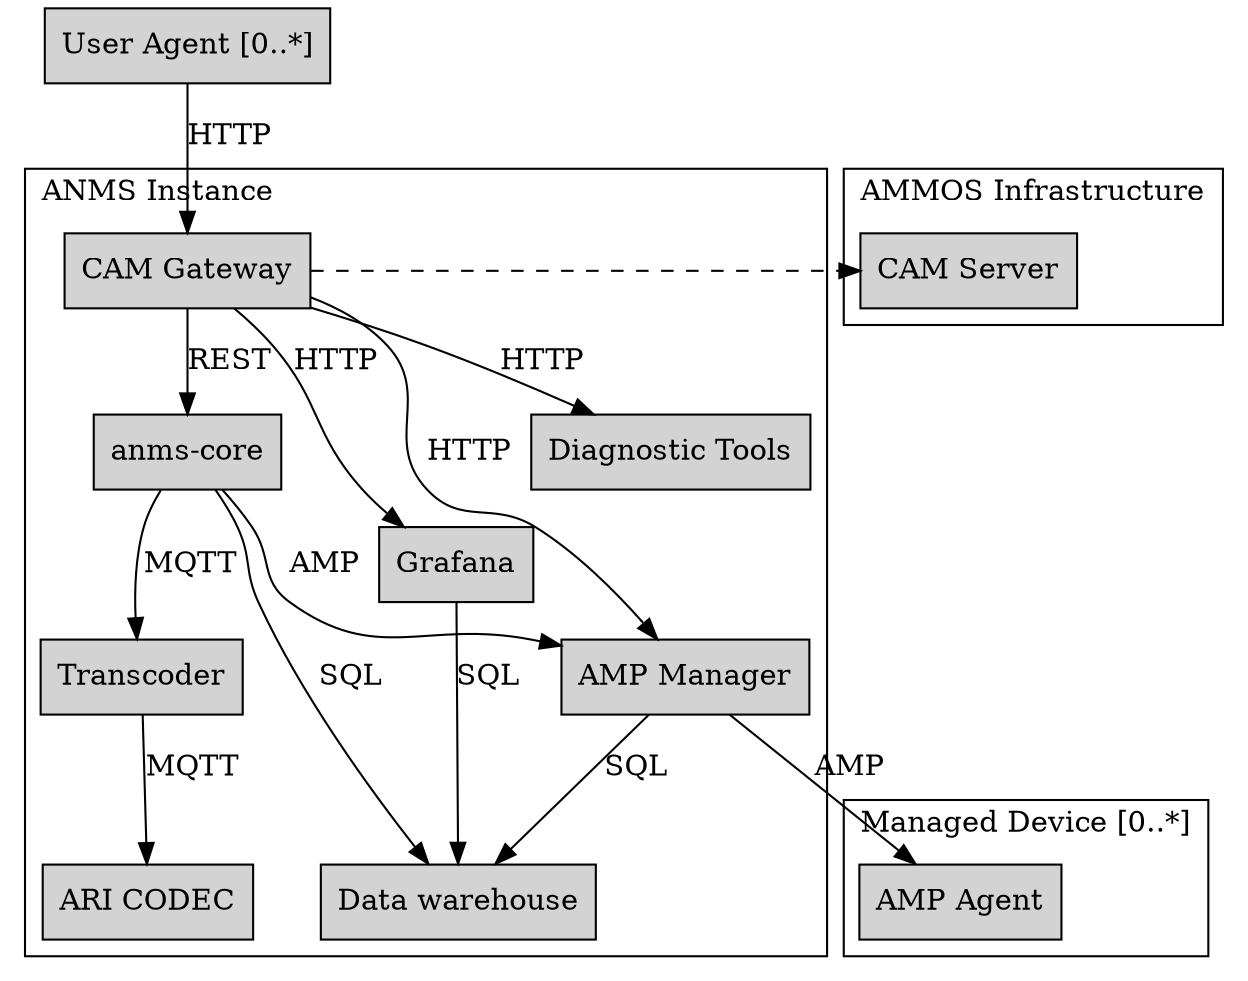 digraph AMMOS {
  node [shape=box,style=filled];
  newrank=true;

  subgraph cluster_ANMS {
    label="ANMS Instance";
    labeljust=l;

    authnz [label="CAM Gateway" group=main];
    
    anms_core [label="anms-core" group=main];
    transcoder [label="Transcoder"];
    aricodec [label="ARI CODEC"];
    amp_manager [label="AMP Manager"];
    dw [label="Data warehouse"];

    authnz -> anms_core [label="REST"];
    anms_core -> dw [label="SQL"];
    anms_core -> amp_manager [label="AMP"];
    anms_core -> transcoder -> aricodec [label="MQTT"];

    grafana [label="Grafana"];
    authnz -> grafana [label="HTTP"];

    diagnostic [label="Diagnostic Tools"];
    authnz -> diagnostic [label="HTTP"];

    authnz -> amp_manager [label="HTTP"];
    amp_manager -> dw [label="SQL"];
    grafana -> dw [label="SQL"];
  }

  subgraph cluster_infra {
    label="AMMOS Infrastructure";
    labeljust=r;

    cam_server [label="CAM Server"];
  }
  authnz -> cam_server [style=dashed];

  user [label="User Agent [0..*]"];
  user -> authnz [label="HTTP"];

  subgraph cluster_agents {
    label="Managed Device [0..*]";
    labeljust=r;

    amp_agent [label="AMP Agent"];
    amp_manager -> amp_agent [label="AMP"];
  }

  { rank = same; authnz; cam_server; }
}
